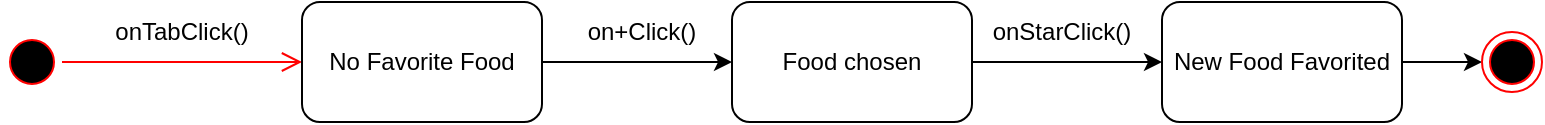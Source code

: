 <mxfile version="16.0.0" type="device"><diagram id="tw3wIOBUTSYQ3xTpo6V7" name="Page-1"><mxGraphModel dx="826" dy="1008" grid="1" gridSize="10" guides="1" tooltips="1" connect="1" arrows="1" fold="1" page="1" pageScale="1" pageWidth="850" pageHeight="1100" math="0" shadow="0"><root><mxCell id="0"/><mxCell id="1" parent="0"/><mxCell id="LatXZvMmSTSCF2WJcFbW-1" value="" style="ellipse;html=1;shape=startState;fillColor=#000000;strokeColor=#ff0000;" vertex="1" parent="1"><mxGeometry y="400" width="30" height="30" as="geometry"/></mxCell><mxCell id="LatXZvMmSTSCF2WJcFbW-2" value="" style="edgeStyle=orthogonalEdgeStyle;html=1;verticalAlign=bottom;endArrow=open;endSize=8;strokeColor=#ff0000;rounded=0;entryX=0;entryY=0.5;entryDx=0;entryDy=0;" edge="1" source="LatXZvMmSTSCF2WJcFbW-1" parent="1" target="LatXZvMmSTSCF2WJcFbW-3"><mxGeometry relative="1" as="geometry"><mxPoint x="110" y="415" as="targetPoint"/></mxGeometry></mxCell><mxCell id="LatXZvMmSTSCF2WJcFbW-5" style="edgeStyle=orthogonalEdgeStyle;rounded=0;orthogonalLoop=1;jettySize=auto;html=1;entryX=0;entryY=0.5;entryDx=0;entryDy=0;" edge="1" parent="1" source="LatXZvMmSTSCF2WJcFbW-3" target="LatXZvMmSTSCF2WJcFbW-7"><mxGeometry relative="1" as="geometry"><mxPoint x="390" y="415" as="targetPoint"/></mxGeometry></mxCell><mxCell id="LatXZvMmSTSCF2WJcFbW-3" value="No Favorite Food" style="rounded=1;whiteSpace=wrap;html=1;" vertex="1" parent="1"><mxGeometry x="150" y="385" width="120" height="60" as="geometry"/></mxCell><mxCell id="LatXZvMmSTSCF2WJcFbW-4" value="onTabClick()" style="text;html=1;strokeColor=none;fillColor=none;align=center;verticalAlign=middle;whiteSpace=wrap;rounded=0;" vertex="1" parent="1"><mxGeometry x="60" y="385" width="60" height="30" as="geometry"/></mxCell><mxCell id="LatXZvMmSTSCF2WJcFbW-6" value="on+Click()" style="text;html=1;strokeColor=none;fillColor=none;align=center;verticalAlign=middle;whiteSpace=wrap;rounded=0;" vertex="1" parent="1"><mxGeometry x="290" y="385" width="60" height="30" as="geometry"/></mxCell><mxCell id="LatXZvMmSTSCF2WJcFbW-8" style="edgeStyle=orthogonalEdgeStyle;rounded=0;orthogonalLoop=1;jettySize=auto;html=1;" edge="1" parent="1" source="LatXZvMmSTSCF2WJcFbW-7"><mxGeometry relative="1" as="geometry"><mxPoint x="580" y="415" as="targetPoint"/></mxGeometry></mxCell><mxCell id="LatXZvMmSTSCF2WJcFbW-7" value="Food chosen" style="rounded=1;whiteSpace=wrap;html=1;" vertex="1" parent="1"><mxGeometry x="365" y="385" width="120" height="60" as="geometry"/></mxCell><mxCell id="LatXZvMmSTSCF2WJcFbW-9" value="onStarClick()" style="text;html=1;strokeColor=none;fillColor=none;align=center;verticalAlign=middle;whiteSpace=wrap;rounded=0;" vertex="1" parent="1"><mxGeometry x="500" y="385" width="60" height="30" as="geometry"/></mxCell><mxCell id="LatXZvMmSTSCF2WJcFbW-11" style="edgeStyle=orthogonalEdgeStyle;rounded=0;orthogonalLoop=1;jettySize=auto;html=1;" edge="1" parent="1" source="LatXZvMmSTSCF2WJcFbW-10"><mxGeometry relative="1" as="geometry"><mxPoint x="740" y="415" as="targetPoint"/></mxGeometry></mxCell><mxCell id="LatXZvMmSTSCF2WJcFbW-10" value="New Food Favorited" style="rounded=1;whiteSpace=wrap;html=1;" vertex="1" parent="1"><mxGeometry x="580" y="385" width="120" height="60" as="geometry"/></mxCell><mxCell id="LatXZvMmSTSCF2WJcFbW-12" value="" style="ellipse;html=1;shape=endState;fillColor=#000000;strokeColor=#ff0000;" vertex="1" parent="1"><mxGeometry x="740" y="400" width="30" height="30" as="geometry"/></mxCell></root></mxGraphModel></diagram></mxfile>